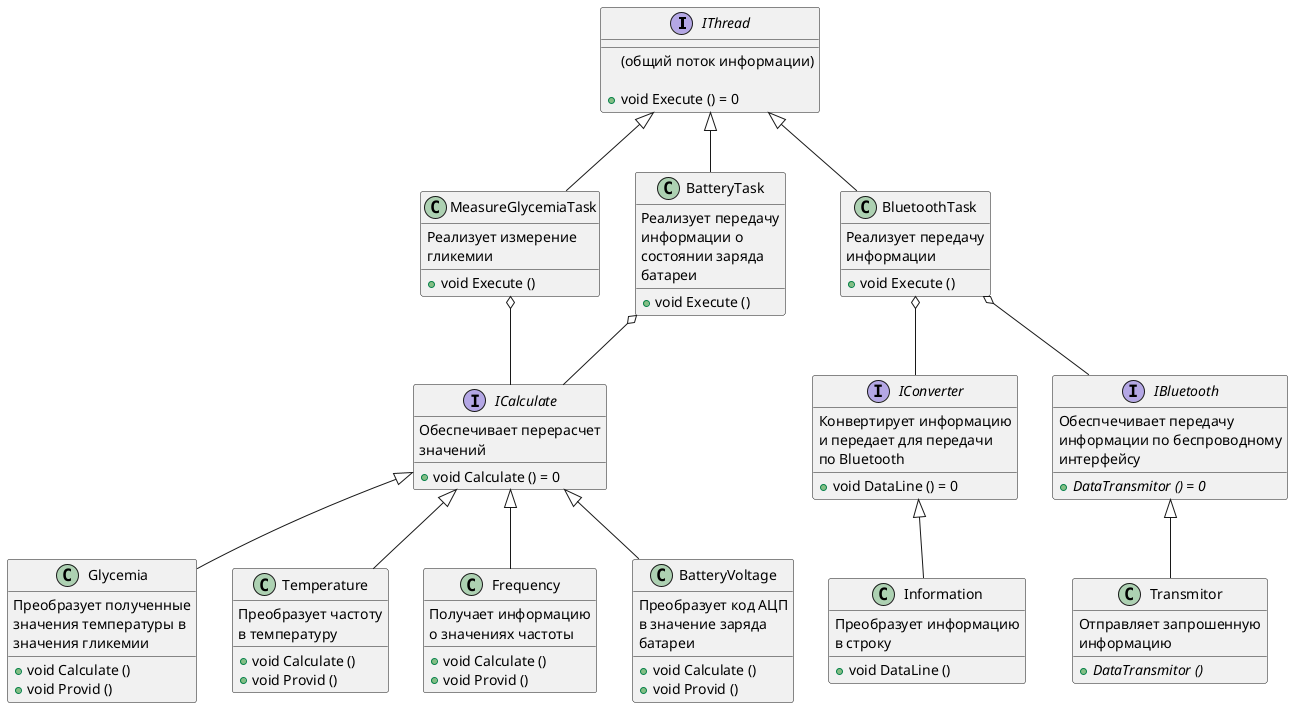 @startuml main

interface IThread
{
(общий поток информации)

+ void Execute () = 0
}
class MeasureGlycemiaTask
{
Реализует измерение
гликемии

+ void Execute ()
}
class Glycemia
{
Преобразует полученные
значения температуры в
значения гликемии

+ void Calculate ()
+ void Provid ()
}

class Temperature
{
Преобразует частоту
в температуру

+ void Calculate ()
+ void Provid ()
}

class Frequency
{
Получает информацию
о значениях частоты

+ void Calculate ()
+ void Provid ()
}

class BatteryTask
{
Реализует передачу
информации о
состоянии заряда
батареи

+ void Execute ()
}

class BatteryVoltage
{
Преобразует код АЦП
в значение заряда
батареи

+ void Calculate ()
+ void Provid ()
}

class BluetoothTask
{
Реализует передачу
информации

+ void Execute ()
}

class Transmitor
{
Отправляет запрошенную
информацию

+ {abstract} DataTransmitor ()
}
interface ICalculate
{
Обеспечивает перерасчет
значений

+ void Calculate () = 0
}

class Information
{
Преобразует информацию
в строку

+ void DataLine ()
}
interface IBluetooth
{
Обеспчечивает передачу
информации по беспроводному
интерфейсу

+ {abstract} DataTransmitor () = 0
}

interface IConverter
{
Конвертирует информацию
и передает для передачи
по Bluetooth

+ void DataLine () = 0
}

BluetoothTask -up-|> IThread
MeasureGlycemiaTask -up-|> IThread
BatteryTask -up-|> IThread

BluetoothTask o-- IBluetooth
BluetoothTask o-- IConverter
Transmitor -up-|> IBluetooth

BatteryTask o-down- ICalculate
MeasureGlycemiaTask o-down- ICalculate
Glycemia -up-|> ICalculate
Temperature -up-|> ICalculate
Frequency -up-|> ICalculate
BatteryVoltage -up-|> ICalculate

Information -up-|> IConverter

@enduml